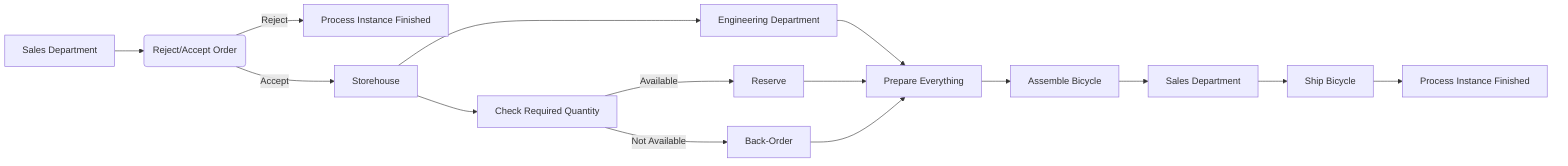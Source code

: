 graph LR
A[Sales Department] --> B(Reject/Accept Order)
B --> |Reject| C[Process Instance Finished]
B --> |Accept| D[Storehouse]
D --> E[Check Required Quantity]
E --> |Available| F[Reserve]
E --> |Not Available| G[Back-Order]
D --> H[Engineering Department]
H --> I[Prepare Everything]
F --> I
G --> I
I --> J[Assemble Bicycle]
J --> K[Sales Department]
K --> L[Ship Bicycle]
L --> M[Process Instance Finished]